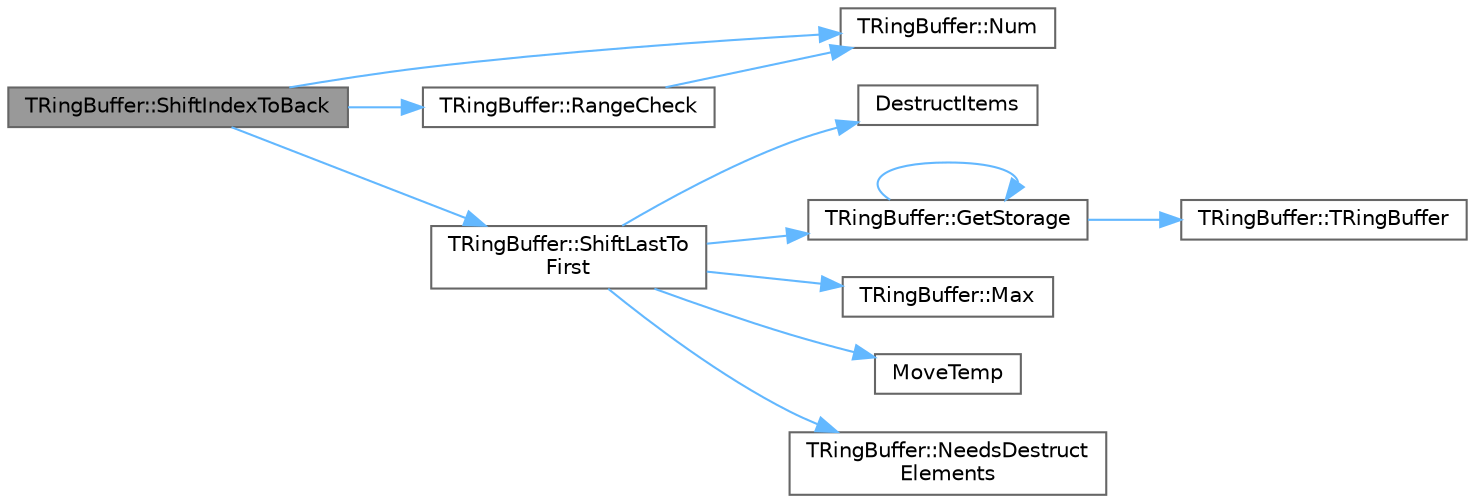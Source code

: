 digraph "TRingBuffer::ShiftIndexToBack"
{
 // INTERACTIVE_SVG=YES
 // LATEX_PDF_SIZE
  bgcolor="transparent";
  edge [fontname=Helvetica,fontsize=10,labelfontname=Helvetica,labelfontsize=10];
  node [fontname=Helvetica,fontsize=10,shape=box,height=0.2,width=0.4];
  rankdir="LR";
  Node1 [id="Node000001",label="TRingBuffer::ShiftIndexToBack",height=0.2,width=0.4,color="gray40", fillcolor="grey60", style="filled", fontcolor="black",tooltip="Move the value at the given index into the back pointer of the RingBuffer, and shift all elements beh..."];
  Node1 -> Node2 [id="edge1_Node000001_Node000002",color="steelblue1",style="solid",tooltip=" "];
  Node2 [id="Node000002",label="TRingBuffer::Num",height=0.2,width=0.4,color="grey40", fillcolor="white", style="filled",URL="$d7/d46/classTRingBuffer.html#a5c37b30f4de47dfe15a368ba4c353568",tooltip="Gets the number of elements in the RingBuffer."];
  Node1 -> Node3 [id="edge2_Node000001_Node000003",color="steelblue1",style="solid",tooltip=" "];
  Node3 [id="Node000003",label="TRingBuffer::RangeCheck",height=0.2,width=0.4,color="grey40", fillcolor="white", style="filled",URL="$d7/d46/classTRingBuffer.html#a060645f3b6aae194f9e8a558aff8d7f1",tooltip=" "];
  Node3 -> Node2 [id="edge3_Node000003_Node000002",color="steelblue1",style="solid",tooltip=" "];
  Node1 -> Node4 [id="edge4_Node000001_Node000004",color="steelblue1",style="solid",tooltip=" "];
  Node4 [id="Node000004",label="TRingBuffer::ShiftLastTo\lFirst",height=0.2,width=0.4,color="grey40", fillcolor="white", style="filled",URL="$d7/d46/classTRingBuffer.html#a4347e12322c3689b104a3510453e5a1b",tooltip="Move the value at index RangeLast into index RangeFirst, and shift all values between RangeFirst+1 an..."];
  Node4 -> Node5 [id="edge5_Node000004_Node000005",color="steelblue1",style="solid",tooltip=" "];
  Node5 [id="Node000005",label="DestructItems",height=0.2,width=0.4,color="grey40", fillcolor="white", style="filled",URL="$db/dea/MemoryOps_8h.html#a0b36507a3186ec48a12d43548b47f669",tooltip="Destructs a range of items in memory."];
  Node4 -> Node6 [id="edge6_Node000004_Node000006",color="steelblue1",style="solid",tooltip=" "];
  Node6 [id="Node000006",label="TRingBuffer::GetStorage",height=0.2,width=0.4,color="grey40", fillcolor="white", style="filled",URL="$d7/d46/classTRingBuffer.html#aa2fcf0b111c159373c595c9a3ae6cbd2",tooltip="Return a pointer to the underlying storage of the RingBuffer."];
  Node6 -> Node7 [id="edge7_Node000006_Node000007",color="steelblue1",style="solid",tooltip=" "];
  Node7 [id="Node000007",label="TRingBuffer::TRingBuffer",height=0.2,width=0.4,color="grey40", fillcolor="white", style="filled",URL="$d7/d46/classTRingBuffer.html#a8c285901c0c99ff13fe22f8035b51cb0",tooltip="Construct Empty Queue with capacity 0."];
  Node6 -> Node6 [id="edge8_Node000006_Node000006",color="steelblue1",style="solid",tooltip=" "];
  Node4 -> Node8 [id="edge9_Node000004_Node000008",color="steelblue1",style="solid",tooltip=" "];
  Node8 [id="Node000008",label="TRingBuffer::Max",height=0.2,width=0.4,color="grey40", fillcolor="white", style="filled",URL="$d7/d46/classTRingBuffer.html#a841b0cf4b4a9b0ba7a1340fa47e50bb1",tooltip="Current allocated Capacity, note this will always be a power of two, or the special case 0."];
  Node4 -> Node9 [id="edge10_Node000004_Node000009",color="steelblue1",style="solid",tooltip=" "];
  Node9 [id="Node000009",label="MoveTemp",height=0.2,width=0.4,color="grey40", fillcolor="white", style="filled",URL="$d4/d24/UnrealTemplate_8h.html#ad5e6c049aeb9c9115fec514ba581dbb6",tooltip="MoveTemp will cast a reference to an rvalue reference."];
  Node4 -> Node10 [id="edge11_Node000004_Node000010",color="steelblue1",style="solid",tooltip=" "];
  Node10 [id="Node000010",label="TRingBuffer::NeedsDestruct\lElements",height=0.2,width=0.4,color="grey40", fillcolor="white", style="filled",URL="$d7/d46/classTRingBuffer.html#a4ddd780cb625faa57f3eafa584b58e6e",tooltip=" "];
}
